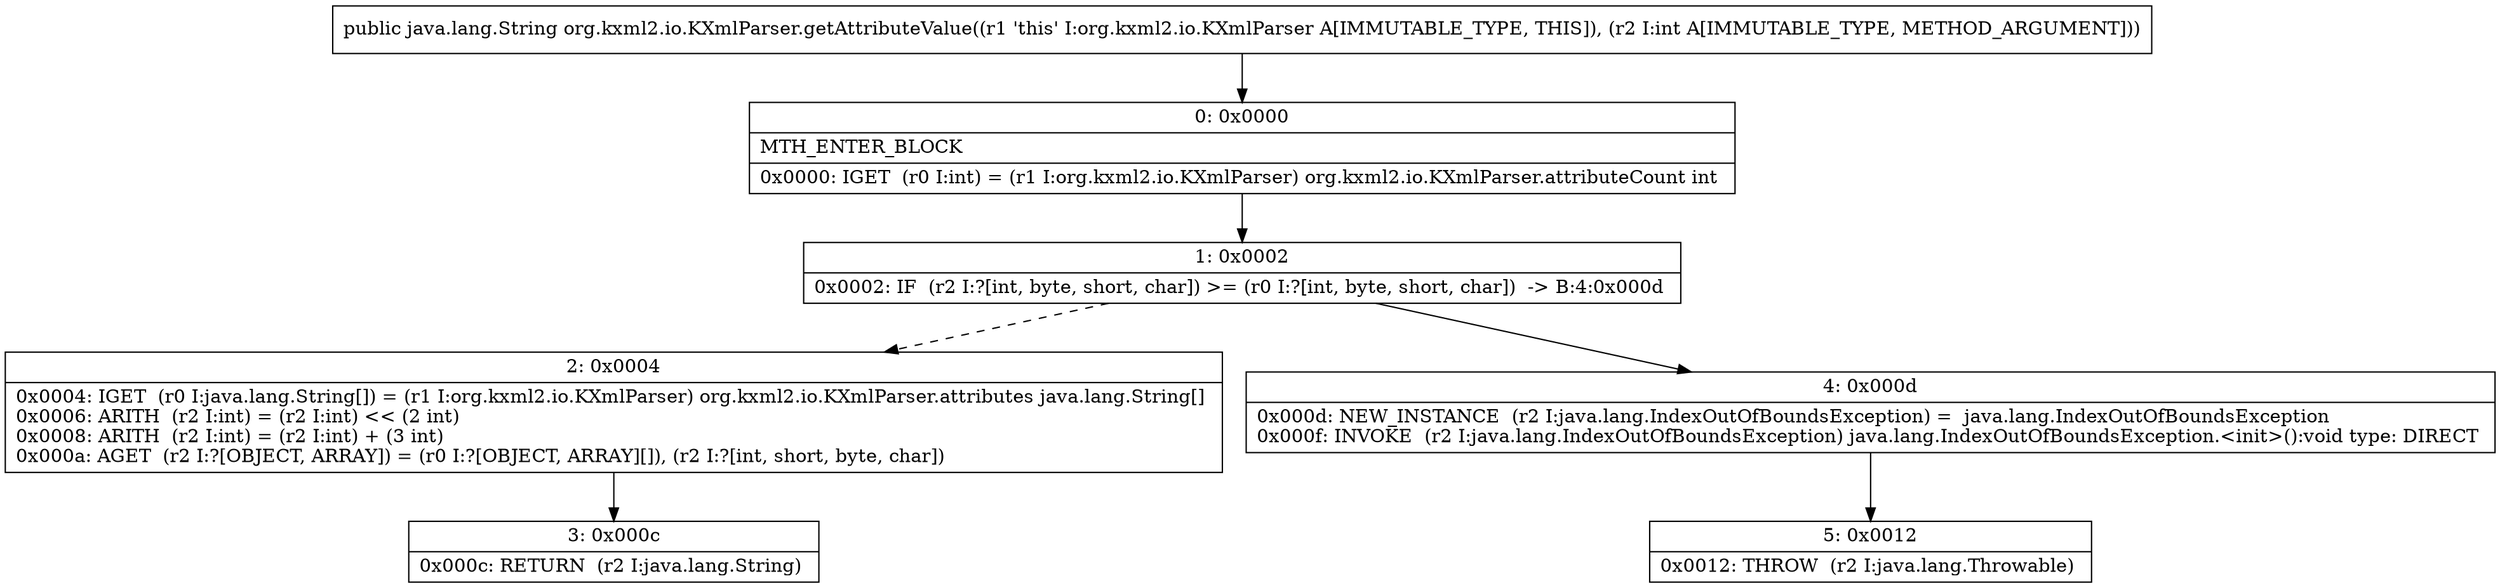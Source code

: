 digraph "CFG fororg.kxml2.io.KXmlParser.getAttributeValue(I)Ljava\/lang\/String;" {
Node_0 [shape=record,label="{0\:\ 0x0000|MTH_ENTER_BLOCK\l|0x0000: IGET  (r0 I:int) = (r1 I:org.kxml2.io.KXmlParser) org.kxml2.io.KXmlParser.attributeCount int \l}"];
Node_1 [shape=record,label="{1\:\ 0x0002|0x0002: IF  (r2 I:?[int, byte, short, char]) \>= (r0 I:?[int, byte, short, char])  \-\> B:4:0x000d \l}"];
Node_2 [shape=record,label="{2\:\ 0x0004|0x0004: IGET  (r0 I:java.lang.String[]) = (r1 I:org.kxml2.io.KXmlParser) org.kxml2.io.KXmlParser.attributes java.lang.String[] \l0x0006: ARITH  (r2 I:int) = (r2 I:int) \<\< (2 int) \l0x0008: ARITH  (r2 I:int) = (r2 I:int) + (3 int) \l0x000a: AGET  (r2 I:?[OBJECT, ARRAY]) = (r0 I:?[OBJECT, ARRAY][]), (r2 I:?[int, short, byte, char]) \l}"];
Node_3 [shape=record,label="{3\:\ 0x000c|0x000c: RETURN  (r2 I:java.lang.String) \l}"];
Node_4 [shape=record,label="{4\:\ 0x000d|0x000d: NEW_INSTANCE  (r2 I:java.lang.IndexOutOfBoundsException) =  java.lang.IndexOutOfBoundsException \l0x000f: INVOKE  (r2 I:java.lang.IndexOutOfBoundsException) java.lang.IndexOutOfBoundsException.\<init\>():void type: DIRECT \l}"];
Node_5 [shape=record,label="{5\:\ 0x0012|0x0012: THROW  (r2 I:java.lang.Throwable) \l}"];
MethodNode[shape=record,label="{public java.lang.String org.kxml2.io.KXmlParser.getAttributeValue((r1 'this' I:org.kxml2.io.KXmlParser A[IMMUTABLE_TYPE, THIS]), (r2 I:int A[IMMUTABLE_TYPE, METHOD_ARGUMENT])) }"];
MethodNode -> Node_0;
Node_0 -> Node_1;
Node_1 -> Node_2[style=dashed];
Node_1 -> Node_4;
Node_2 -> Node_3;
Node_4 -> Node_5;
}

